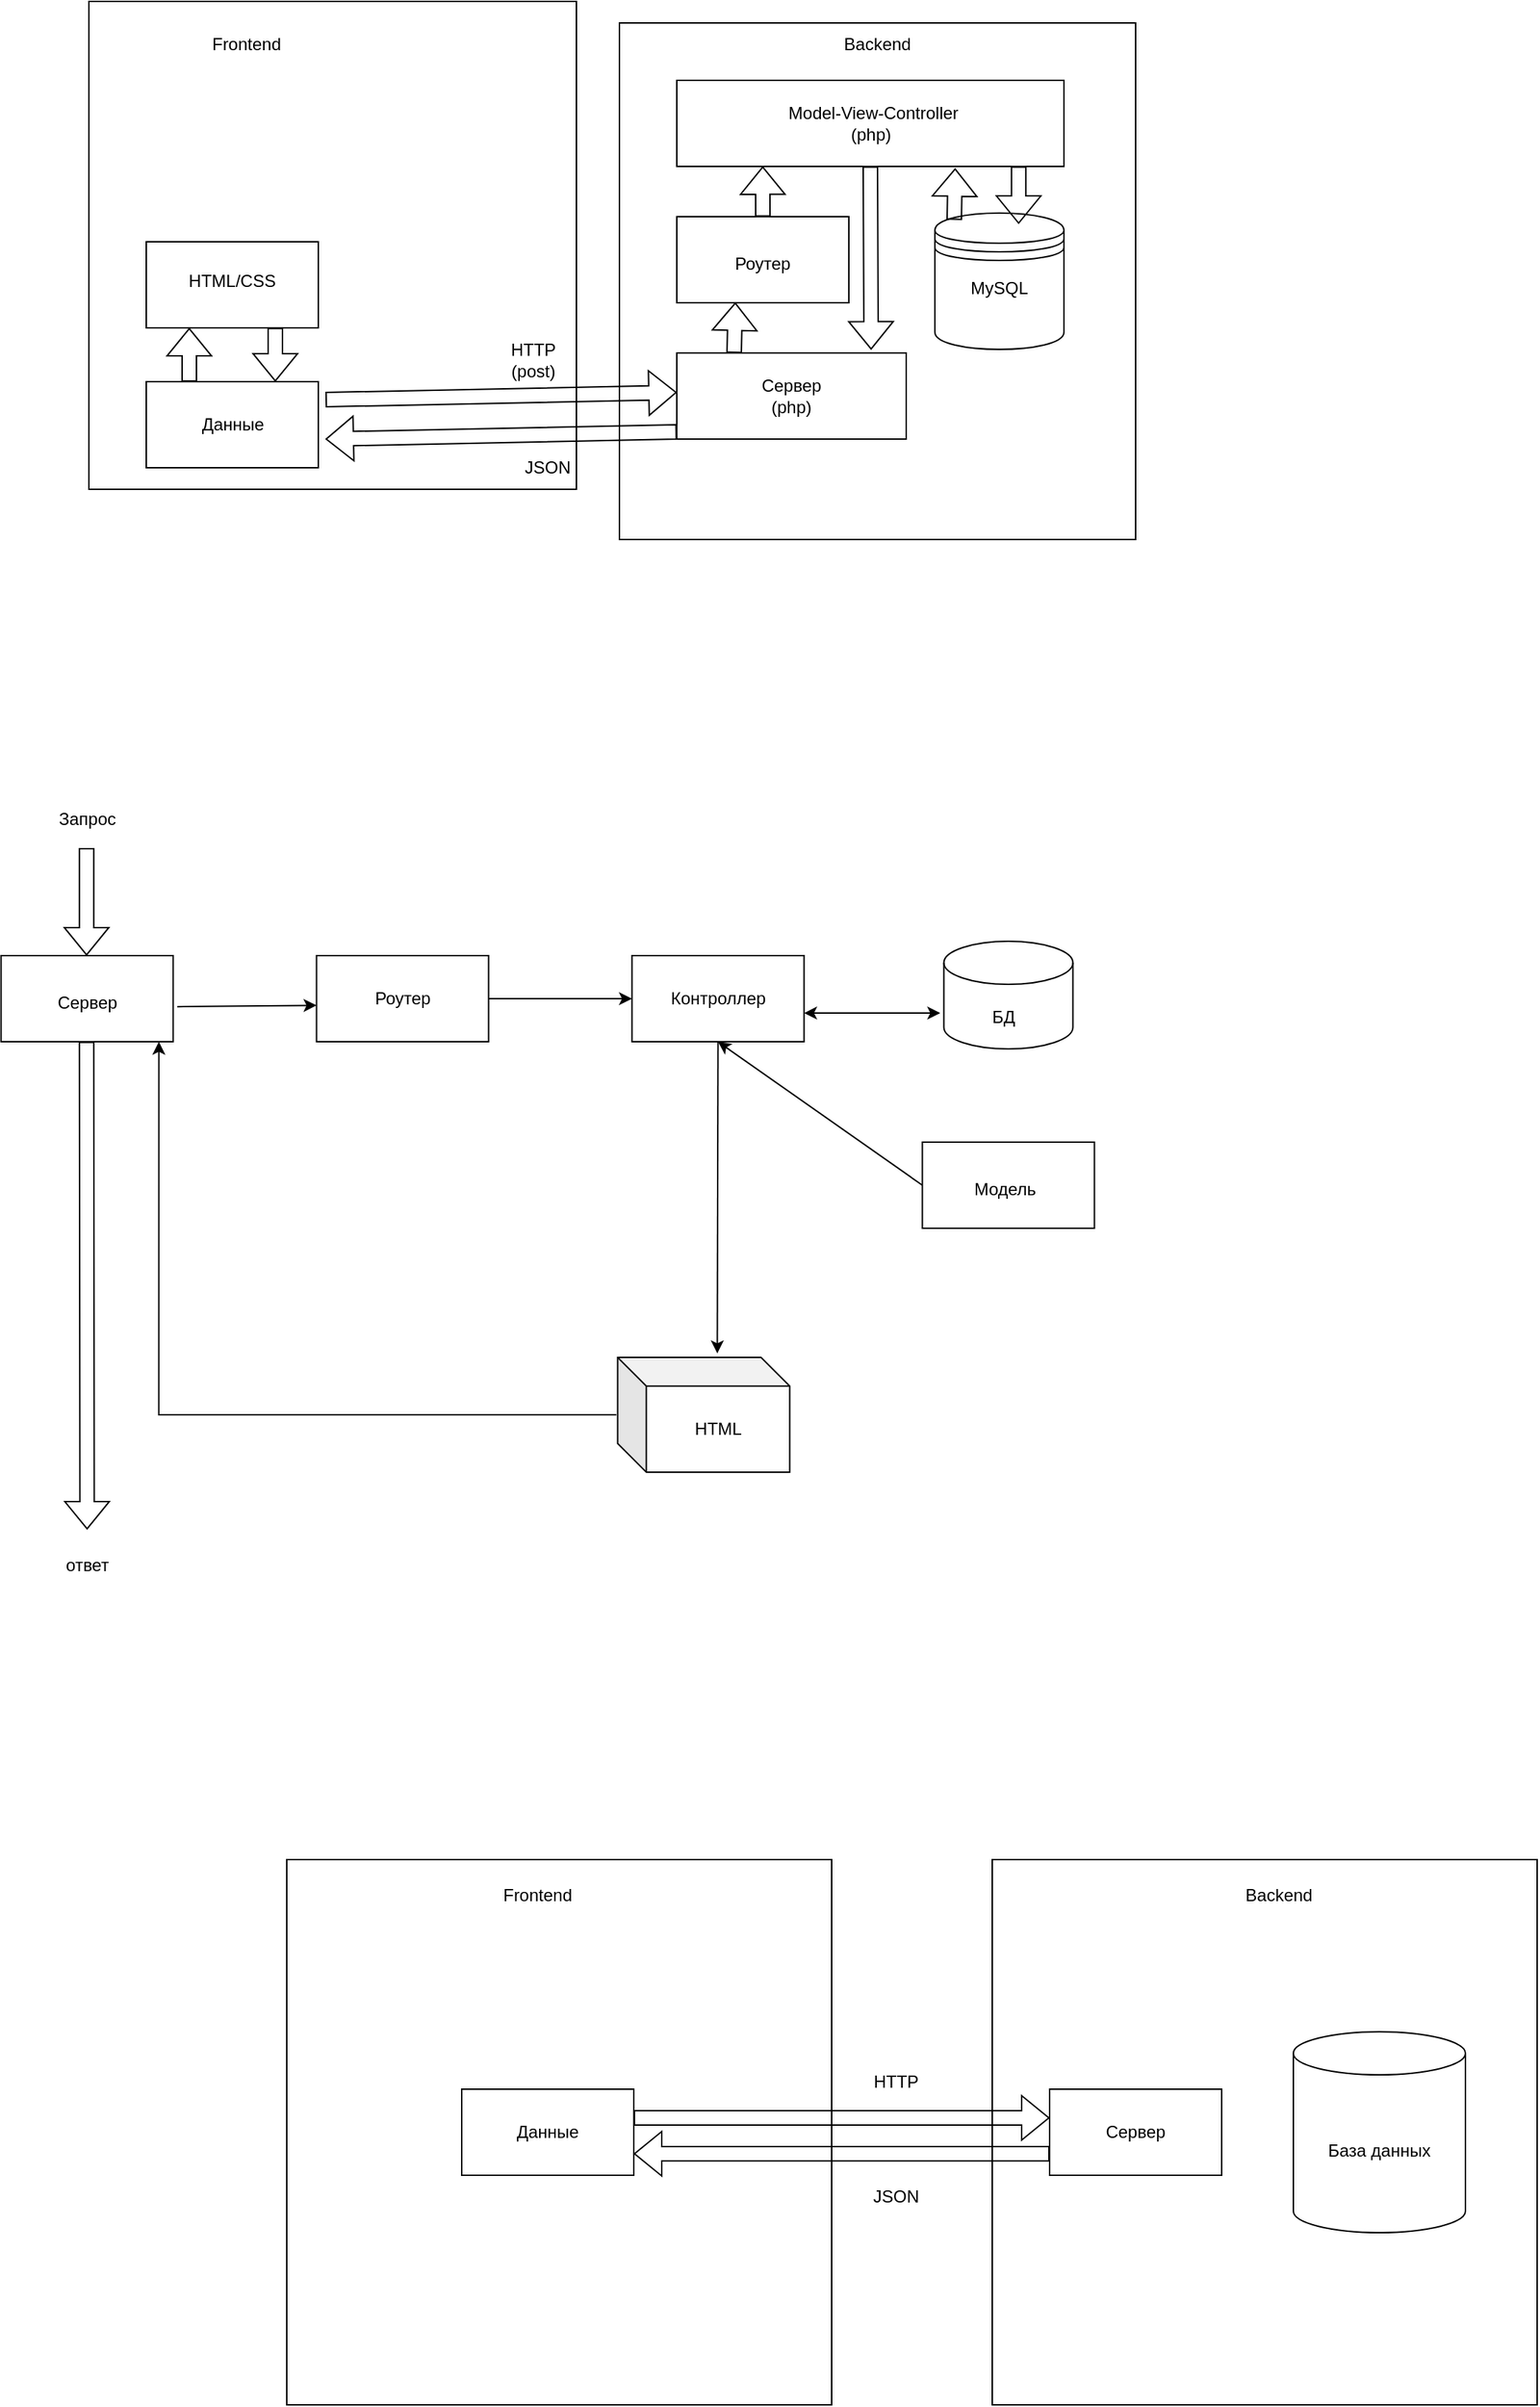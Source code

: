 <mxfile version="22.1.3" type="device">
  <diagram name="Страница — 1" id="LiBK1-6MMZmBtKhaysxW">
    <mxGraphModel dx="1454" dy="1918" grid="1" gridSize="10" guides="1" tooltips="1" connect="1" arrows="1" fold="1" page="1" pageScale="1" pageWidth="827" pageHeight="1169" math="0" shadow="0">
      <root>
        <mxCell id="0" />
        <mxCell id="1" parent="0" />
        <mxCell id="bmCmp-KCfzIyfrpT1t3V-2" value="" style="whiteSpace=wrap;html=1;aspect=fixed;" parent="1" vertex="1">
          <mxGeometry x="210" y="-15" width="340" height="340" as="geometry" />
        </mxCell>
        <mxCell id="bmCmp-KCfzIyfrpT1t3V-5" value="" style="rounded=0;whiteSpace=wrap;html=1;" parent="1" vertex="1">
          <mxGeometry x="250" y="250" width="120" height="60" as="geometry" />
        </mxCell>
        <mxCell id="bmCmp-KCfzIyfrpT1t3V-6" value="" style="whiteSpace=wrap;html=1;aspect=fixed;" parent="1" vertex="1">
          <mxGeometry x="580" width="360" height="360" as="geometry" />
        </mxCell>
        <mxCell id="bmCmp-KCfzIyfrpT1t3V-7" value="" style="rounded=0;whiteSpace=wrap;html=1;" parent="1" vertex="1">
          <mxGeometry x="620" y="40" width="270" height="60" as="geometry" />
        </mxCell>
        <mxCell id="bmCmp-KCfzIyfrpT1t3V-8" value="" style="rounded=0;whiteSpace=wrap;html=1;" parent="1" vertex="1">
          <mxGeometry x="620" y="135" width="120" height="60" as="geometry" />
        </mxCell>
        <mxCell id="bmCmp-KCfzIyfrpT1t3V-10" value="" style="shape=datastore;whiteSpace=wrap;html=1;" parent="1" vertex="1">
          <mxGeometry x="800" y="132.5" width="90" height="95" as="geometry" />
        </mxCell>
        <mxCell id="bmCmp-KCfzIyfrpT1t3V-14" value="Данные" style="text;html=1;strokeColor=none;fillColor=none;align=center;verticalAlign=middle;whiteSpace=wrap;rounded=0;" parent="1" vertex="1">
          <mxGeometry x="277.5" y="265" width="65" height="30" as="geometry" />
        </mxCell>
        <mxCell id="bmCmp-KCfzIyfrpT1t3V-24" value="" style="rounded=0;whiteSpace=wrap;html=1;" parent="1" vertex="1">
          <mxGeometry x="620" y="230" width="160" height="60" as="geometry" />
        </mxCell>
        <mxCell id="bmCmp-KCfzIyfrpT1t3V-25" value="&amp;nbsp;Model-View-Controller (php)" style="text;html=1;strokeColor=none;fillColor=none;align=center;verticalAlign=middle;whiteSpace=wrap;rounded=0;" parent="1" vertex="1">
          <mxGeometry x="692.5" y="55" width="125" height="30" as="geometry" />
        </mxCell>
        <mxCell id="bmCmp-KCfzIyfrpT1t3V-26" value="Роутер" style="text;html=1;strokeColor=none;fillColor=none;align=center;verticalAlign=middle;whiteSpace=wrap;rounded=0;" parent="1" vertex="1">
          <mxGeometry x="650" y="152.5" width="60" height="30" as="geometry" />
        </mxCell>
        <mxCell id="bmCmp-KCfzIyfrpT1t3V-27" value="Сервер (php)" style="text;html=1;strokeColor=none;fillColor=none;align=center;verticalAlign=middle;whiteSpace=wrap;rounded=0;" parent="1" vertex="1">
          <mxGeometry x="670" y="245" width="60" height="30" as="geometry" />
        </mxCell>
        <mxCell id="bmCmp-KCfzIyfrpT1t3V-28" value="MySQL" style="text;html=1;strokeColor=none;fillColor=none;align=center;verticalAlign=middle;whiteSpace=wrap;rounded=0;" parent="1" vertex="1">
          <mxGeometry x="815" y="170" width="60" height="30" as="geometry" />
        </mxCell>
        <mxCell id="bmCmp-KCfzIyfrpT1t3V-29" value="" style="shape=flexArrow;endArrow=classic;html=1;rounded=0;exitX=0.5;exitY=0;exitDx=0;exitDy=0;entryX=0.222;entryY=0.999;entryDx=0;entryDy=0;entryPerimeter=0;" parent="1" source="bmCmp-KCfzIyfrpT1t3V-8" target="bmCmp-KCfzIyfrpT1t3V-7" edge="1">
          <mxGeometry width="50" height="50" relative="1" as="geometry">
            <mxPoint x="640" y="260" as="sourcePoint" />
            <mxPoint x="690" y="210" as="targetPoint" />
          </mxGeometry>
        </mxCell>
        <mxCell id="bmCmp-KCfzIyfrpT1t3V-30" value="" style="shape=flexArrow;endArrow=classic;html=1;rounded=0;exitX=0.25;exitY=0;exitDx=0;exitDy=0;entryX=0.34;entryY=0.996;entryDx=0;entryDy=0;entryPerimeter=0;" parent="1" source="bmCmp-KCfzIyfrpT1t3V-24" target="bmCmp-KCfzIyfrpT1t3V-8" edge="1">
          <mxGeometry width="50" height="50" relative="1" as="geometry">
            <mxPoint x="660" y="240" as="sourcePoint" />
            <mxPoint x="690" y="210" as="targetPoint" />
          </mxGeometry>
        </mxCell>
        <mxCell id="bmCmp-KCfzIyfrpT1t3V-32" value="" style="shape=flexArrow;endArrow=classic;html=1;rounded=0;exitX=0.5;exitY=1;exitDx=0;exitDy=0;entryX=0.847;entryY=-0.039;entryDx=0;entryDy=0;entryPerimeter=0;" parent="1" source="bmCmp-KCfzIyfrpT1t3V-7" target="bmCmp-KCfzIyfrpT1t3V-24" edge="1">
          <mxGeometry width="50" height="50" relative="1" as="geometry">
            <mxPoint x="640" y="260" as="sourcePoint" />
            <mxPoint x="690" y="210" as="targetPoint" />
          </mxGeometry>
        </mxCell>
        <mxCell id="bmCmp-KCfzIyfrpT1t3V-33" value="" style="shape=flexArrow;endArrow=classic;html=1;rounded=0;entryX=0.719;entryY=1.021;entryDx=0;entryDy=0;entryPerimeter=0;exitX=0.15;exitY=0.05;exitDx=0;exitDy=0;exitPerimeter=0;" parent="1" source="bmCmp-KCfzIyfrpT1t3V-10" target="bmCmp-KCfzIyfrpT1t3V-7" edge="1">
          <mxGeometry width="50" height="50" relative="1" as="geometry">
            <mxPoint x="814" y="130" as="sourcePoint" />
            <mxPoint x="730" y="210" as="targetPoint" />
          </mxGeometry>
        </mxCell>
        <mxCell id="bmCmp-KCfzIyfrpT1t3V-34" value="" style="shape=flexArrow;endArrow=classic;html=1;rounded=0;exitX=0.883;exitY=0.999;exitDx=0;exitDy=0;exitPerimeter=0;entryX=0.649;entryY=0.079;entryDx=0;entryDy=0;entryPerimeter=0;" parent="1" source="bmCmp-KCfzIyfrpT1t3V-7" target="bmCmp-KCfzIyfrpT1t3V-10" edge="1">
          <mxGeometry width="50" height="50" relative="1" as="geometry">
            <mxPoint x="880" y="132.5" as="sourcePoint" />
            <mxPoint x="930" y="82.5" as="targetPoint" />
          </mxGeometry>
        </mxCell>
        <mxCell id="bmCmp-KCfzIyfrpT1t3V-35" value="" style="shape=flexArrow;endArrow=classic;html=1;rounded=0;exitX=1;exitY=0.25;exitDx=0;exitDy=0;entryX=0;entryY=0.5;entryDx=0;entryDy=0;" parent="1" edge="1">
          <mxGeometry width="50" height="50" relative="1" as="geometry">
            <mxPoint x="375" y="262.5" as="sourcePoint" />
            <mxPoint x="620" y="257.5" as="targetPoint" />
          </mxGeometry>
        </mxCell>
        <mxCell id="bmCmp-KCfzIyfrpT1t3V-36" value="" style="shape=flexArrow;endArrow=classic;html=1;rounded=0;exitX=0;exitY=1;exitDx=0;exitDy=0;entryX=1;entryY=0.75;entryDx=0;entryDy=0;" parent="1" edge="1">
          <mxGeometry width="50" height="50" relative="1" as="geometry">
            <mxPoint x="620" y="285" as="sourcePoint" />
            <mxPoint x="375" y="290" as="targetPoint" />
          </mxGeometry>
        </mxCell>
        <mxCell id="bmCmp-KCfzIyfrpT1t3V-37" value="HTTP (post)" style="text;html=1;strokeColor=none;fillColor=none;align=center;verticalAlign=middle;whiteSpace=wrap;rounded=0;" parent="1" vertex="1">
          <mxGeometry x="490" y="220" width="60" height="30" as="geometry" />
        </mxCell>
        <mxCell id="bmCmp-KCfzIyfrpT1t3V-38" value="JSON" style="text;html=1;strokeColor=none;fillColor=none;align=center;verticalAlign=middle;whiteSpace=wrap;rounded=0;" parent="1" vertex="1">
          <mxGeometry x="500" y="295" width="60" height="30" as="geometry" />
        </mxCell>
        <mxCell id="bmCmp-KCfzIyfrpT1t3V-39" value="Frontend" style="text;html=1;strokeColor=none;fillColor=none;align=center;verticalAlign=middle;whiteSpace=wrap;rounded=0;" parent="1" vertex="1">
          <mxGeometry x="290" width="60" height="30" as="geometry" />
        </mxCell>
        <mxCell id="bmCmp-KCfzIyfrpT1t3V-40" value="Backend" style="text;html=1;strokeColor=none;fillColor=none;align=center;verticalAlign=middle;whiteSpace=wrap;rounded=0;" parent="1" vertex="1">
          <mxGeometry x="730" width="60" height="30" as="geometry" />
        </mxCell>
        <mxCell id="bmCmp-KCfzIyfrpT1t3V-41" value="" style="rounded=0;whiteSpace=wrap;html=1;" parent="1" vertex="1">
          <mxGeometry x="148.75" y="650" width="120" height="60" as="geometry" />
        </mxCell>
        <mxCell id="bmCmp-KCfzIyfrpT1t3V-42" value="" style="rounded=0;whiteSpace=wrap;html=1;" parent="1" vertex="1">
          <mxGeometry x="368.75" y="650" width="120" height="60" as="geometry" />
        </mxCell>
        <mxCell id="bmCmp-KCfzIyfrpT1t3V-44" value="" style="rounded=0;whiteSpace=wrap;html=1;" parent="1" vertex="1">
          <mxGeometry x="588.75" y="650" width="120" height="60" as="geometry" />
        </mxCell>
        <mxCell id="bmCmp-KCfzIyfrpT1t3V-45" value="" style="shape=cylinder3;whiteSpace=wrap;html=1;boundedLbl=1;backgroundOutline=1;size=15;" parent="1" vertex="1">
          <mxGeometry x="806.25" y="640" width="90" height="75" as="geometry" />
        </mxCell>
        <mxCell id="bmCmp-KCfzIyfrpT1t3V-46" value="" style="rounded=0;whiteSpace=wrap;html=1;" parent="1" vertex="1">
          <mxGeometry x="791.25" y="780" width="120" height="60" as="geometry" />
        </mxCell>
        <mxCell id="bmCmp-KCfzIyfrpT1t3V-47" value="" style="shape=cube;whiteSpace=wrap;html=1;boundedLbl=1;backgroundOutline=1;darkOpacity=0.05;darkOpacity2=0.1;" parent="1" vertex="1">
          <mxGeometry x="578.75" y="930" width="120" height="80" as="geometry" />
        </mxCell>
        <mxCell id="bmCmp-KCfzIyfrpT1t3V-48" value="" style="endArrow=classic;html=1;rounded=0;exitX=1.024;exitY=0.593;exitDx=0;exitDy=0;exitPerimeter=0;" parent="1" source="bmCmp-KCfzIyfrpT1t3V-41" edge="1">
          <mxGeometry width="50" height="50" relative="1" as="geometry">
            <mxPoint x="298.75" y="684.63" as="sourcePoint" />
            <mxPoint x="368.75" y="684.63" as="targetPoint" />
          </mxGeometry>
        </mxCell>
        <mxCell id="bmCmp-KCfzIyfrpT1t3V-49" value="" style="endArrow=classic;html=1;rounded=0;exitX=1;exitY=0.5;exitDx=0;exitDy=0;" parent="1" source="bmCmp-KCfzIyfrpT1t3V-42" edge="1">
          <mxGeometry width="50" height="50" relative="1" as="geometry">
            <mxPoint x="538.75" y="730" as="sourcePoint" />
            <mxPoint x="588.75" y="680" as="targetPoint" />
          </mxGeometry>
        </mxCell>
        <mxCell id="bmCmp-KCfzIyfrpT1t3V-50" value="" style="endArrow=classic;startArrow=classic;html=1;rounded=0;exitX=1;exitY=0.667;exitDx=0;exitDy=0;exitPerimeter=0;" parent="1" source="bmCmp-KCfzIyfrpT1t3V-44" edge="1">
          <mxGeometry width="50" height="50" relative="1" as="geometry">
            <mxPoint x="753.75" y="740" as="sourcePoint" />
            <mxPoint x="803.75" y="690" as="targetPoint" />
          </mxGeometry>
        </mxCell>
        <mxCell id="bmCmp-KCfzIyfrpT1t3V-52" value="" style="endArrow=classic;html=1;rounded=0;exitX=0;exitY=0.5;exitDx=0;exitDy=0;entryX=0.5;entryY=1;entryDx=0;entryDy=0;" parent="1" source="bmCmp-KCfzIyfrpT1t3V-46" target="bmCmp-KCfzIyfrpT1t3V-44" edge="1">
          <mxGeometry width="50" height="50" relative="1" as="geometry">
            <mxPoint x="498.75" y="870" as="sourcePoint" />
            <mxPoint x="548.75" y="820" as="targetPoint" />
          </mxGeometry>
        </mxCell>
        <mxCell id="bmCmp-KCfzIyfrpT1t3V-53" value="" style="endArrow=classic;html=1;rounded=0;exitX=0.5;exitY=1;exitDx=0;exitDy=0;entryX=0.579;entryY=-0.035;entryDx=0;entryDy=0;entryPerimeter=0;" parent="1" source="bmCmp-KCfzIyfrpT1t3V-44" target="bmCmp-KCfzIyfrpT1t3V-47" edge="1">
          <mxGeometry width="50" height="50" relative="1" as="geometry">
            <mxPoint x="498.75" y="870" as="sourcePoint" />
            <mxPoint x="638.75" y="930" as="targetPoint" />
          </mxGeometry>
        </mxCell>
        <mxCell id="bmCmp-KCfzIyfrpT1t3V-54" value="" style="endArrow=classic;html=1;rounded=0;exitX=-0.008;exitY=0.5;exitDx=0;exitDy=0;exitPerimeter=0;entryX=0.917;entryY=1;entryDx=0;entryDy=0;entryPerimeter=0;" parent="1" source="bmCmp-KCfzIyfrpT1t3V-47" target="bmCmp-KCfzIyfrpT1t3V-41" edge="1">
          <mxGeometry width="50" height="50" relative="1" as="geometry">
            <mxPoint x="498.75" y="870" as="sourcePoint" />
            <mxPoint x="548.75" y="820" as="targetPoint" />
            <Array as="points">
              <mxPoint x="258.75" y="970" />
            </Array>
          </mxGeometry>
        </mxCell>
        <mxCell id="bmCmp-KCfzIyfrpT1t3V-55" value="" style="shape=flexArrow;endArrow=classic;html=1;rounded=0;" parent="1" edge="1">
          <mxGeometry width="50" height="50" relative="1" as="geometry">
            <mxPoint x="208.38" y="575" as="sourcePoint" />
            <mxPoint x="208.38" y="650" as="targetPoint" />
          </mxGeometry>
        </mxCell>
        <mxCell id="bmCmp-KCfzIyfrpT1t3V-56" value="" style="shape=flexArrow;endArrow=classic;html=1;rounded=0;" parent="1" edge="1">
          <mxGeometry width="50" height="50" relative="1" as="geometry">
            <mxPoint x="208.38" y="710" as="sourcePoint" />
            <mxPoint x="208.75" y="1050" as="targetPoint" />
          </mxGeometry>
        </mxCell>
        <mxCell id="bmCmp-KCfzIyfrpT1t3V-57" value="Запрос" style="text;html=1;strokeColor=none;fillColor=none;align=center;verticalAlign=middle;whiteSpace=wrap;rounded=0;" parent="1" vertex="1">
          <mxGeometry x="178.75" y="540" width="60" height="30" as="geometry" />
        </mxCell>
        <mxCell id="bmCmp-KCfzIyfrpT1t3V-58" value="ответ" style="text;html=1;strokeColor=none;fillColor=none;align=center;verticalAlign=middle;whiteSpace=wrap;rounded=0;" parent="1" vertex="1">
          <mxGeometry x="178.75" y="1060" width="60" height="30" as="geometry" />
        </mxCell>
        <mxCell id="bmCmp-KCfzIyfrpT1t3V-60" value="БД" style="text;html=1;strokeColor=none;fillColor=none;align=center;verticalAlign=middle;whiteSpace=wrap;rounded=0;" parent="1" vertex="1">
          <mxGeometry x="818.25" y="678" width="60" height="30" as="geometry" />
        </mxCell>
        <mxCell id="bmCmp-KCfzIyfrpT1t3V-61" value="Контроллер" style="text;html=1;strokeColor=none;fillColor=none;align=center;verticalAlign=middle;whiteSpace=wrap;rounded=0;" parent="1" vertex="1">
          <mxGeometry x="608.75" y="660" width="80" height="40" as="geometry" />
        </mxCell>
        <mxCell id="bmCmp-KCfzIyfrpT1t3V-62" value="Модель" style="text;html=1;strokeColor=none;fillColor=none;align=center;verticalAlign=middle;whiteSpace=wrap;rounded=0;" parent="1" vertex="1">
          <mxGeometry x="808.75" y="795" width="80" height="35" as="geometry" />
        </mxCell>
        <mxCell id="bmCmp-KCfzIyfrpT1t3V-63" value="Роутер" style="text;html=1;strokeColor=none;fillColor=none;align=center;verticalAlign=middle;whiteSpace=wrap;rounded=0;" parent="1" vertex="1">
          <mxGeometry x="378.75" y="660" width="100" height="40" as="geometry" />
        </mxCell>
        <mxCell id="bmCmp-KCfzIyfrpT1t3V-64" value="HTML" style="text;html=1;strokeColor=none;fillColor=none;align=center;verticalAlign=middle;whiteSpace=wrap;rounded=0;" parent="1" vertex="1">
          <mxGeometry x="608.75" y="960" width="80" height="40" as="geometry" />
        </mxCell>
        <mxCell id="bmCmp-KCfzIyfrpT1t3V-65" value="Сервер" style="text;html=1;strokeColor=none;fillColor=none;align=center;verticalAlign=middle;whiteSpace=wrap;rounded=0;" parent="1" vertex="1">
          <mxGeometry x="163.75" y="665" width="90" height="35" as="geometry" />
        </mxCell>
        <mxCell id="BilCo9tsSrnKRInM3Iep-1" value="" style="whiteSpace=wrap;html=1;aspect=fixed;" parent="1" vertex="1">
          <mxGeometry x="348" y="1280" width="380" height="380" as="geometry" />
        </mxCell>
        <mxCell id="BilCo9tsSrnKRInM3Iep-2" value="" style="whiteSpace=wrap;html=1;aspect=fixed;" parent="1" vertex="1">
          <mxGeometry x="840" y="1280" width="380" height="380" as="geometry" />
        </mxCell>
        <mxCell id="BilCo9tsSrnKRInM3Iep-3" value="Frontend" style="text;html=1;strokeColor=none;fillColor=none;align=center;verticalAlign=middle;whiteSpace=wrap;rounded=0;" parent="1" vertex="1">
          <mxGeometry x="492.5" y="1290" width="60" height="30" as="geometry" />
        </mxCell>
        <mxCell id="BilCo9tsSrnKRInM3Iep-5" value="Backend" style="text;html=1;strokeColor=none;fillColor=none;align=center;verticalAlign=middle;whiteSpace=wrap;rounded=0;" parent="1" vertex="1">
          <mxGeometry x="1010" y="1290" width="60" height="30" as="geometry" />
        </mxCell>
        <mxCell id="BilCo9tsSrnKRInM3Iep-6" value="Данные" style="rounded=0;whiteSpace=wrap;html=1;" parent="1" vertex="1">
          <mxGeometry x="470" y="1440" width="120" height="60" as="geometry" />
        </mxCell>
        <mxCell id="BilCo9tsSrnKRInM3Iep-8" value="Сервер" style="rounded=0;whiteSpace=wrap;html=1;" parent="1" vertex="1">
          <mxGeometry x="880" y="1440" width="120" height="60" as="geometry" />
        </mxCell>
        <mxCell id="BilCo9tsSrnKRInM3Iep-9" value="База данных" style="shape=cylinder3;whiteSpace=wrap;html=1;boundedLbl=1;backgroundOutline=1;size=15;" parent="1" vertex="1">
          <mxGeometry x="1050" y="1400" width="120" height="140" as="geometry" />
        </mxCell>
        <mxCell id="BilCo9tsSrnKRInM3Iep-10" value="" style="shape=flexArrow;endArrow=classic;html=1;rounded=0;exitX=1;exitY=0.5;exitDx=0;exitDy=0;" parent="1" edge="1">
          <mxGeometry width="50" height="50" relative="1" as="geometry">
            <mxPoint x="590" y="1460" as="sourcePoint" />
            <mxPoint x="880" y="1460" as="targetPoint" />
          </mxGeometry>
        </mxCell>
        <mxCell id="BilCo9tsSrnKRInM3Iep-11" value="" style="shape=flexArrow;endArrow=classic;html=1;rounded=0;exitX=0;exitY=0.75;exitDx=0;exitDy=0;entryX=1;entryY=0.75;entryDx=0;entryDy=0;" parent="1" source="BilCo9tsSrnKRInM3Iep-8" target="BilCo9tsSrnKRInM3Iep-6" edge="1">
          <mxGeometry width="50" height="50" relative="1" as="geometry">
            <mxPoint x="810" y="1610" as="sourcePoint" />
            <mxPoint x="860" y="1560" as="targetPoint" />
          </mxGeometry>
        </mxCell>
        <mxCell id="BilCo9tsSrnKRInM3Iep-12" value="HTTP" style="text;html=1;strokeColor=none;fillColor=none;align=center;verticalAlign=middle;whiteSpace=wrap;rounded=0;" parent="1" vertex="1">
          <mxGeometry x="742.5" y="1420" width="60" height="30" as="geometry" />
        </mxCell>
        <mxCell id="BilCo9tsSrnKRInM3Iep-13" value="JSON" style="text;html=1;strokeColor=none;fillColor=none;align=center;verticalAlign=middle;whiteSpace=wrap;rounded=0;" parent="1" vertex="1">
          <mxGeometry x="742.5" y="1500" width="60" height="30" as="geometry" />
        </mxCell>
        <mxCell id="IDKLWWG7pBTtxqZEpm8W-1" value="" style="rounded=0;whiteSpace=wrap;html=1;" vertex="1" parent="1">
          <mxGeometry x="250" y="152.5" width="120" height="60" as="geometry" />
        </mxCell>
        <mxCell id="IDKLWWG7pBTtxqZEpm8W-2" value="" style="shape=flexArrow;endArrow=classic;html=1;rounded=0;exitX=0.25;exitY=0;exitDx=0;exitDy=0;entryX=0.25;entryY=1;entryDx=0;entryDy=0;" edge="1" parent="1" source="bmCmp-KCfzIyfrpT1t3V-5" target="IDKLWWG7pBTtxqZEpm8W-1">
          <mxGeometry width="50" height="50" relative="1" as="geometry">
            <mxPoint x="390" y="232.5" as="sourcePoint" />
            <mxPoint x="440" y="182.5" as="targetPoint" />
          </mxGeometry>
        </mxCell>
        <mxCell id="IDKLWWG7pBTtxqZEpm8W-3" value="" style="shape=flexArrow;endArrow=classic;html=1;rounded=0;exitX=0.75;exitY=1;exitDx=0;exitDy=0;entryX=0.75;entryY=0;entryDx=0;entryDy=0;" edge="1" parent="1" source="IDKLWWG7pBTtxqZEpm8W-1" target="bmCmp-KCfzIyfrpT1t3V-5">
          <mxGeometry width="50" height="50" relative="1" as="geometry">
            <mxPoint x="580" y="270" as="sourcePoint" />
            <mxPoint x="630" y="220" as="targetPoint" />
          </mxGeometry>
        </mxCell>
        <mxCell id="IDKLWWG7pBTtxqZEpm8W-4" value="HTML/CSS" style="text;html=1;strokeColor=none;fillColor=none;align=center;verticalAlign=middle;whiteSpace=wrap;rounded=0;" vertex="1" parent="1">
          <mxGeometry x="280" y="165" width="60" height="30" as="geometry" />
        </mxCell>
      </root>
    </mxGraphModel>
  </diagram>
</mxfile>
